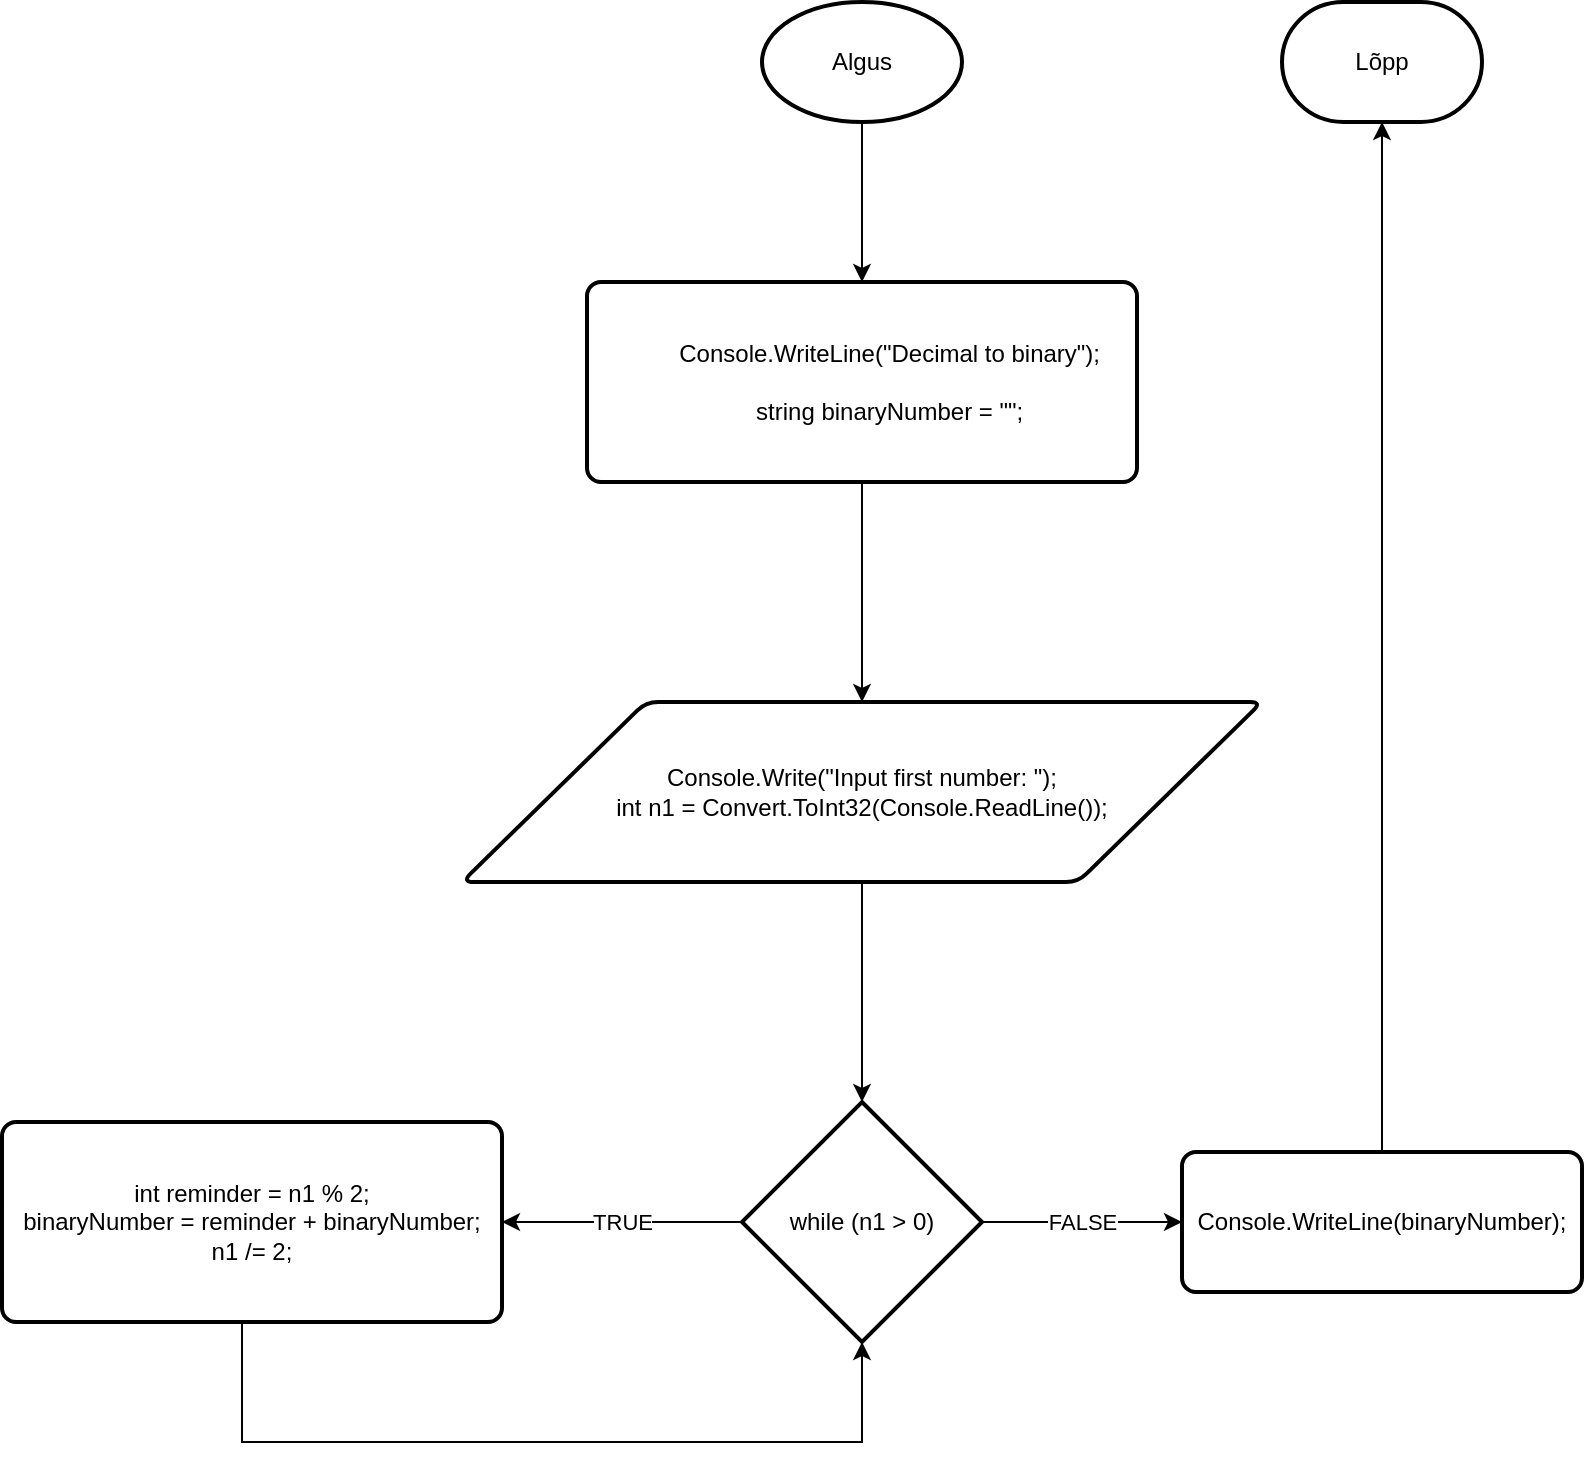 <mxfile version="26.0.9">
  <diagram name="Leht-1" id="YiZEQ6MTBXLRpFgTMwuD">
    <mxGraphModel dx="1604" dy="918" grid="1" gridSize="10" guides="1" tooltips="1" connect="1" arrows="1" fold="1" page="1" pageScale="1" pageWidth="827" pageHeight="1169" math="0" shadow="0">
      <root>
        <mxCell id="0" />
        <mxCell id="1" parent="0" />
        <mxCell id="L6twlFNl-qIK7_Ur-Po2-4" style="edgeStyle=orthogonalEdgeStyle;rounded=0;orthogonalLoop=1;jettySize=auto;html=1;entryX=0.5;entryY=0;entryDx=0;entryDy=0;" edge="1" parent="1" source="L6twlFNl-qIK7_Ur-Po2-1" target="L6twlFNl-qIK7_Ur-Po2-3">
          <mxGeometry relative="1" as="geometry" />
        </mxCell>
        <mxCell id="L6twlFNl-qIK7_Ur-Po2-1" value="Algus" style="strokeWidth=2;html=1;shape=mxgraph.flowchart.start_1;whiteSpace=wrap;" vertex="1" parent="1">
          <mxGeometry x="350" y="20" width="100" height="60" as="geometry" />
        </mxCell>
        <mxCell id="L6twlFNl-qIK7_Ur-Po2-2" value="Lõpp" style="strokeWidth=2;html=1;shape=mxgraph.flowchart.terminator;whiteSpace=wrap;" vertex="1" parent="1">
          <mxGeometry x="610" y="20" width="100" height="60" as="geometry" />
        </mxCell>
        <mxCell id="L6twlFNl-qIK7_Ur-Po2-6" style="edgeStyle=orthogonalEdgeStyle;rounded=0;orthogonalLoop=1;jettySize=auto;html=1;entryX=0.5;entryY=0;entryDx=0;entryDy=0;" edge="1" parent="1" source="L6twlFNl-qIK7_Ur-Po2-3" target="L6twlFNl-qIK7_Ur-Po2-5">
          <mxGeometry relative="1" as="geometry" />
        </mxCell>
        <mxCell id="L6twlFNl-qIK7_Ur-Po2-3" value="&lt;div&gt;&amp;nbsp; &amp;nbsp; &amp;nbsp; &amp;nbsp; Console.WriteLine(&quot;Decimal to binary&quot;);&lt;/div&gt;&lt;div&gt;&amp;nbsp; &amp;nbsp;&amp;nbsp;&lt;/div&gt;&lt;div&gt;&amp;nbsp; &amp;nbsp; &amp;nbsp; &amp;nbsp; string binaryNumber = &quot;&quot;;&lt;/div&gt;" style="rounded=1;whiteSpace=wrap;html=1;absoluteArcSize=1;arcSize=14;strokeWidth=2;" vertex="1" parent="1">
          <mxGeometry x="262.5" y="160" width="275" height="100" as="geometry" />
        </mxCell>
        <mxCell id="L6twlFNl-qIK7_Ur-Po2-5" value="Console.Write(&quot;Input first number: &quot;);&lt;div&gt;int n1 = Convert.ToInt32(Console.ReadLine());&lt;/div&gt;" style="shape=parallelogram;html=1;strokeWidth=2;perimeter=parallelogramPerimeter;whiteSpace=wrap;rounded=1;arcSize=12;size=0.23;" vertex="1" parent="1">
          <mxGeometry x="200" y="370" width="400" height="90" as="geometry" />
        </mxCell>
        <mxCell id="L6twlFNl-qIK7_Ur-Po2-10" value="FALSE" style="edgeStyle=orthogonalEdgeStyle;rounded=0;orthogonalLoop=1;jettySize=auto;html=1;entryX=0;entryY=0.5;entryDx=0;entryDy=0;" edge="1" parent="1" source="L6twlFNl-qIK7_Ur-Po2-7" target="L6twlFNl-qIK7_Ur-Po2-9">
          <mxGeometry relative="1" as="geometry" />
        </mxCell>
        <mxCell id="L6twlFNl-qIK7_Ur-Po2-14" value="TRUE" style="edgeStyle=orthogonalEdgeStyle;rounded=0;orthogonalLoop=1;jettySize=auto;html=1;entryX=1;entryY=0.5;entryDx=0;entryDy=0;" edge="1" parent="1" source="L6twlFNl-qIK7_Ur-Po2-7" target="L6twlFNl-qIK7_Ur-Po2-15">
          <mxGeometry relative="1" as="geometry">
            <mxPoint x="200" y="760" as="targetPoint" />
          </mxGeometry>
        </mxCell>
        <mxCell id="L6twlFNl-qIK7_Ur-Po2-7" value="while (n1 &amp;gt; 0)" style="strokeWidth=2;html=1;shape=mxgraph.flowchart.decision;whiteSpace=wrap;" vertex="1" parent="1">
          <mxGeometry x="340" y="570" width="120" height="120" as="geometry" />
        </mxCell>
        <mxCell id="L6twlFNl-qIK7_Ur-Po2-8" style="edgeStyle=orthogonalEdgeStyle;rounded=0;orthogonalLoop=1;jettySize=auto;html=1;entryX=0.5;entryY=0;entryDx=0;entryDy=0;entryPerimeter=0;" edge="1" parent="1" source="L6twlFNl-qIK7_Ur-Po2-5" target="L6twlFNl-qIK7_Ur-Po2-7">
          <mxGeometry relative="1" as="geometry" />
        </mxCell>
        <mxCell id="L6twlFNl-qIK7_Ur-Po2-9" value="Console.WriteLine(binaryNumber);" style="rounded=1;whiteSpace=wrap;html=1;absoluteArcSize=1;arcSize=14;strokeWidth=2;" vertex="1" parent="1">
          <mxGeometry x="560" y="595" width="200" height="70" as="geometry" />
        </mxCell>
        <mxCell id="L6twlFNl-qIK7_Ur-Po2-17" style="edgeStyle=orthogonalEdgeStyle;rounded=0;orthogonalLoop=1;jettySize=auto;html=1;entryX=0.5;entryY=1;entryDx=0;entryDy=0;entryPerimeter=0;" edge="1" parent="1" source="L6twlFNl-qIK7_Ur-Po2-15" target="L6twlFNl-qIK7_Ur-Po2-7">
          <mxGeometry relative="1" as="geometry">
            <mxPoint x="400" y="910" as="targetPoint" />
            <Array as="points">
              <mxPoint x="90" y="740" />
              <mxPoint x="400" y="740" />
            </Array>
          </mxGeometry>
        </mxCell>
        <mxCell id="L6twlFNl-qIK7_Ur-Po2-15" value="int reminder = n1 % 2;&lt;div&gt;binaryNumber = reminder + binaryNumber;&lt;div&gt;n1 /= 2;&lt;/div&gt;&lt;/div&gt;" style="rounded=1;whiteSpace=wrap;html=1;absoluteArcSize=1;arcSize=14;strokeWidth=2;" vertex="1" parent="1">
          <mxGeometry x="-30" y="580" width="250" height="100" as="geometry" />
        </mxCell>
        <mxCell id="L6twlFNl-qIK7_Ur-Po2-20" style="edgeStyle=orthogonalEdgeStyle;rounded=0;orthogonalLoop=1;jettySize=auto;html=1;entryX=0.5;entryY=1;entryDx=0;entryDy=0;entryPerimeter=0;" edge="1" parent="1" source="L6twlFNl-qIK7_Ur-Po2-9" target="L6twlFNl-qIK7_Ur-Po2-2">
          <mxGeometry relative="1" as="geometry" />
        </mxCell>
      </root>
    </mxGraphModel>
  </diagram>
</mxfile>
